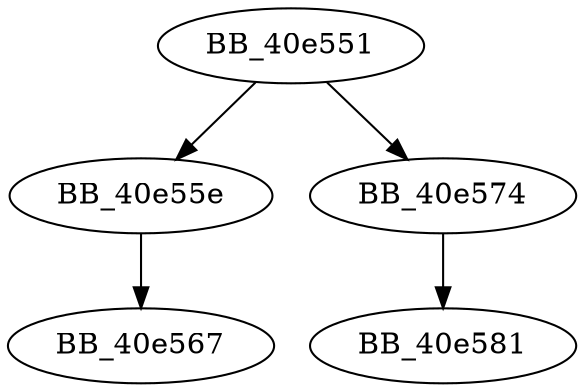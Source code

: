 DiGraph __lock_file2{
BB_40e551->BB_40e55e
BB_40e551->BB_40e574
BB_40e55e->BB_40e567
BB_40e574->BB_40e581
}
